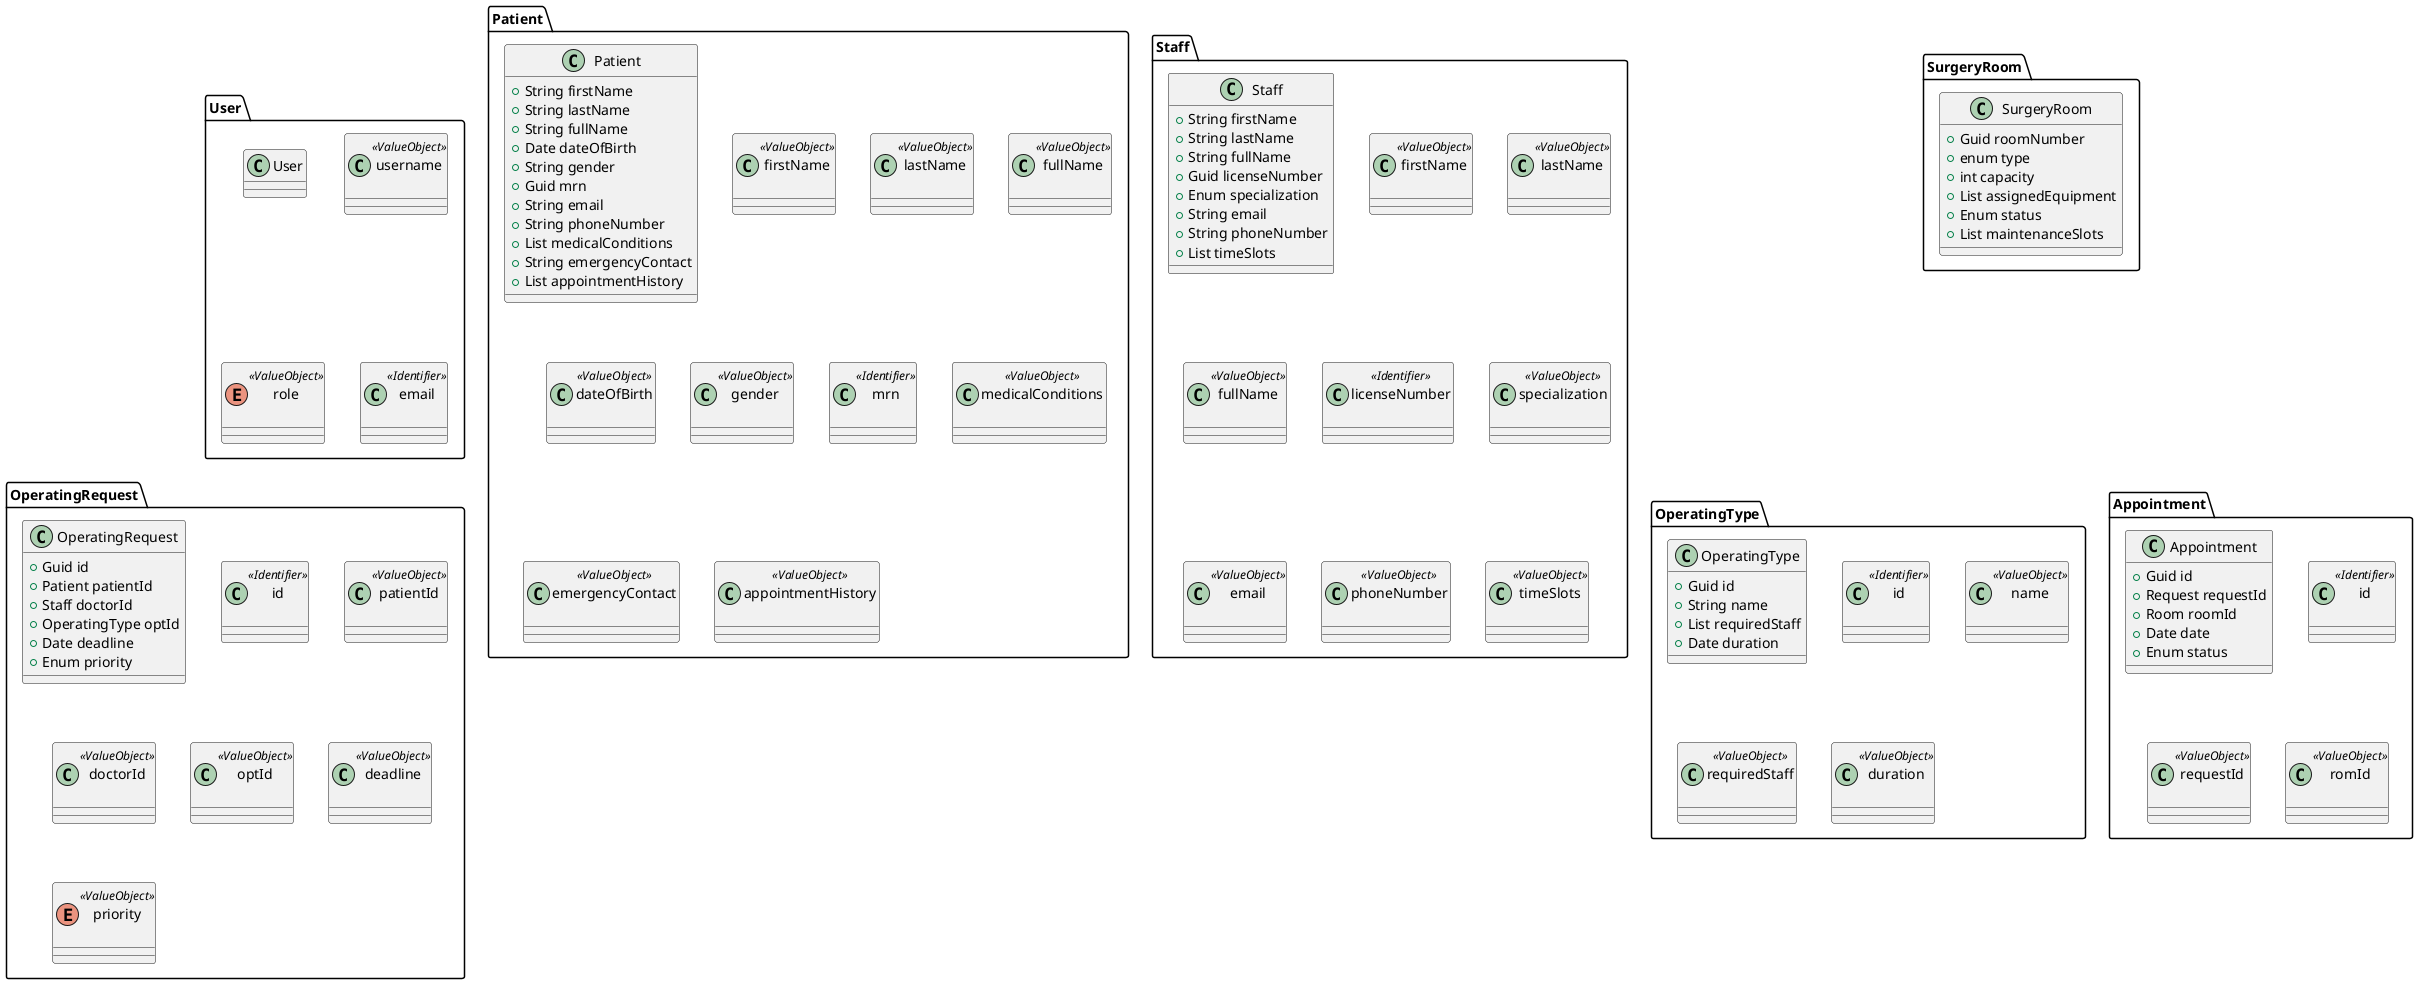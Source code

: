 @startuml

' Define entities
package "User" {
    class User {}
    class username\n<<ValueObject>>{}
    Enum role\n<<ValueObject>>{}
    class email\n<<Identifier>>{}   

}

package "Patient"{
    class Patient {
        +String firstName
        +String lastName
        +String fullName
        +Date dateOfBirth
        +String gender
        +Guid mrn
        +String email
        +String phoneNumber
        +List medicalConditions
        +String emergencyContact
        +List appointmentHistory
    }
    class firstName\n<<ValueObject>>{}
    class lastName\n<<ValueObject>>{}
    class fullName\n<<ValueObject>>{}
    class dateOfBirth\n<<ValueObject>>{}
    class gender\n<<ValueObject>>{}
    class mrn\n<<Identifier>>{}
    class medicalConditions\n<<ValueObject>>{}
    class emergencyContact\n<<ValueObject>>{}
    class appointmentHistory\n<<ValueObject>>{}

}

package "Staff"{
    class Staff{
        +String firstName
        +String lastName
        +String fullName
        +Guid licenseNumber
        +Enum specialization
        +String email
        +String phoneNumber
        +List timeSlots
    }
    class firstName\n<<ValueObject>>{}
    class lastName\n<<ValueObject>>{}
    class fullName\n<<ValueObject>>{}
    class licenseNumber\n<<Identifier>>{}
    class specialization\n<<ValueObject>>{}
    class email\n<<ValueObject>>{}
    class phoneNumber\n<<ValueObject>>{}
    class timeSlots\n<<ValueObject>>{}
}

package "OperatingRequest"{
    class OperatingRequest{
        +Guid id
        +Patient patientId
        +Staff doctorId
        +OperatingType optId
        +Date deadline
        +Enum priority
    }
    class id\n<<Identifier>>{}
    class patientId\n<<ValueObject>>{}
    class doctorId\n<<ValueObject>>{}
    class optId\n<<ValueObject>>{}
    class deadline\n<<ValueObject>>{}
    Enum priority\n<<ValueObject>>{}
}

package "OperatingType"{
    class OperatingType{
        +Guid id
        +String name
        +List requiredStaff
        +Date duration
    }
    class id\n<<Identifier>>{}
    class name\n<<ValueObject>>{}
    class requiredStaff\n<<ValueObject>>{}
    class duration\n<<ValueObject>>{}
}

package "Appointment"{


    class Appointment{
        +Guid id
        +Request requestId
        +Room roomId
        +Date date
        +Enum status
   }

    class id\n<<Identifier>>{}
    class requestId\n<<ValueObject>>{}
    class romId\n<<ValueObject>>{}
    class requestId\n<<ValueObject>>{}
    class requestId\n<<ValueObject>>{}

}

package "SurgeryRoom"{
    class SurgeryRoom{
        +Guid roomNumber
        +enum type
        +int capacity
        +List assignedEquipment
        +Enum status
        +List maintenanceSlots
    }

}

' Define relationships


@enduml
